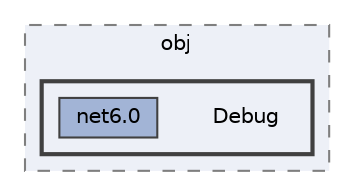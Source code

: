 digraph "TurboMapReader/TurboMapReader-main/obj/Debug"
{
 // LATEX_PDF_SIZE
  bgcolor="transparent";
  edge [fontname=Helvetica,fontsize=10,labelfontname=Helvetica,labelfontsize=10];
  node [fontname=Helvetica,fontsize=10,shape=box,height=0.2,width=0.4];
  compound=true
  subgraph clusterdir_cd2aa614e38a65c9a86da98b2bb91bb6 {
    graph [ bgcolor="#edf0f7", pencolor="grey50", label="obj", fontname=Helvetica,fontsize=10 style="filled,dashed", URL="dir_cd2aa614e38a65c9a86da98b2bb91bb6.html",tooltip=""]
  subgraph clusterdir_32d6a7ab1ffe11104f7fe8489d28ec66 {
    graph [ bgcolor="#edf0f7", pencolor="grey25", label="", fontname=Helvetica,fontsize=10 style="filled,bold", URL="dir_32d6a7ab1ffe11104f7fe8489d28ec66.html",tooltip=""]
    dir_32d6a7ab1ffe11104f7fe8489d28ec66 [shape=plaintext, label="Debug"];
  dir_8988e6002a82495cf3867189ffa7bcfd [label="net6.0", fillcolor="#a2b4d6", color="grey25", style="filled", URL="dir_8988e6002a82495cf3867189ffa7bcfd.html",tooltip=""];
  }
  }
}

